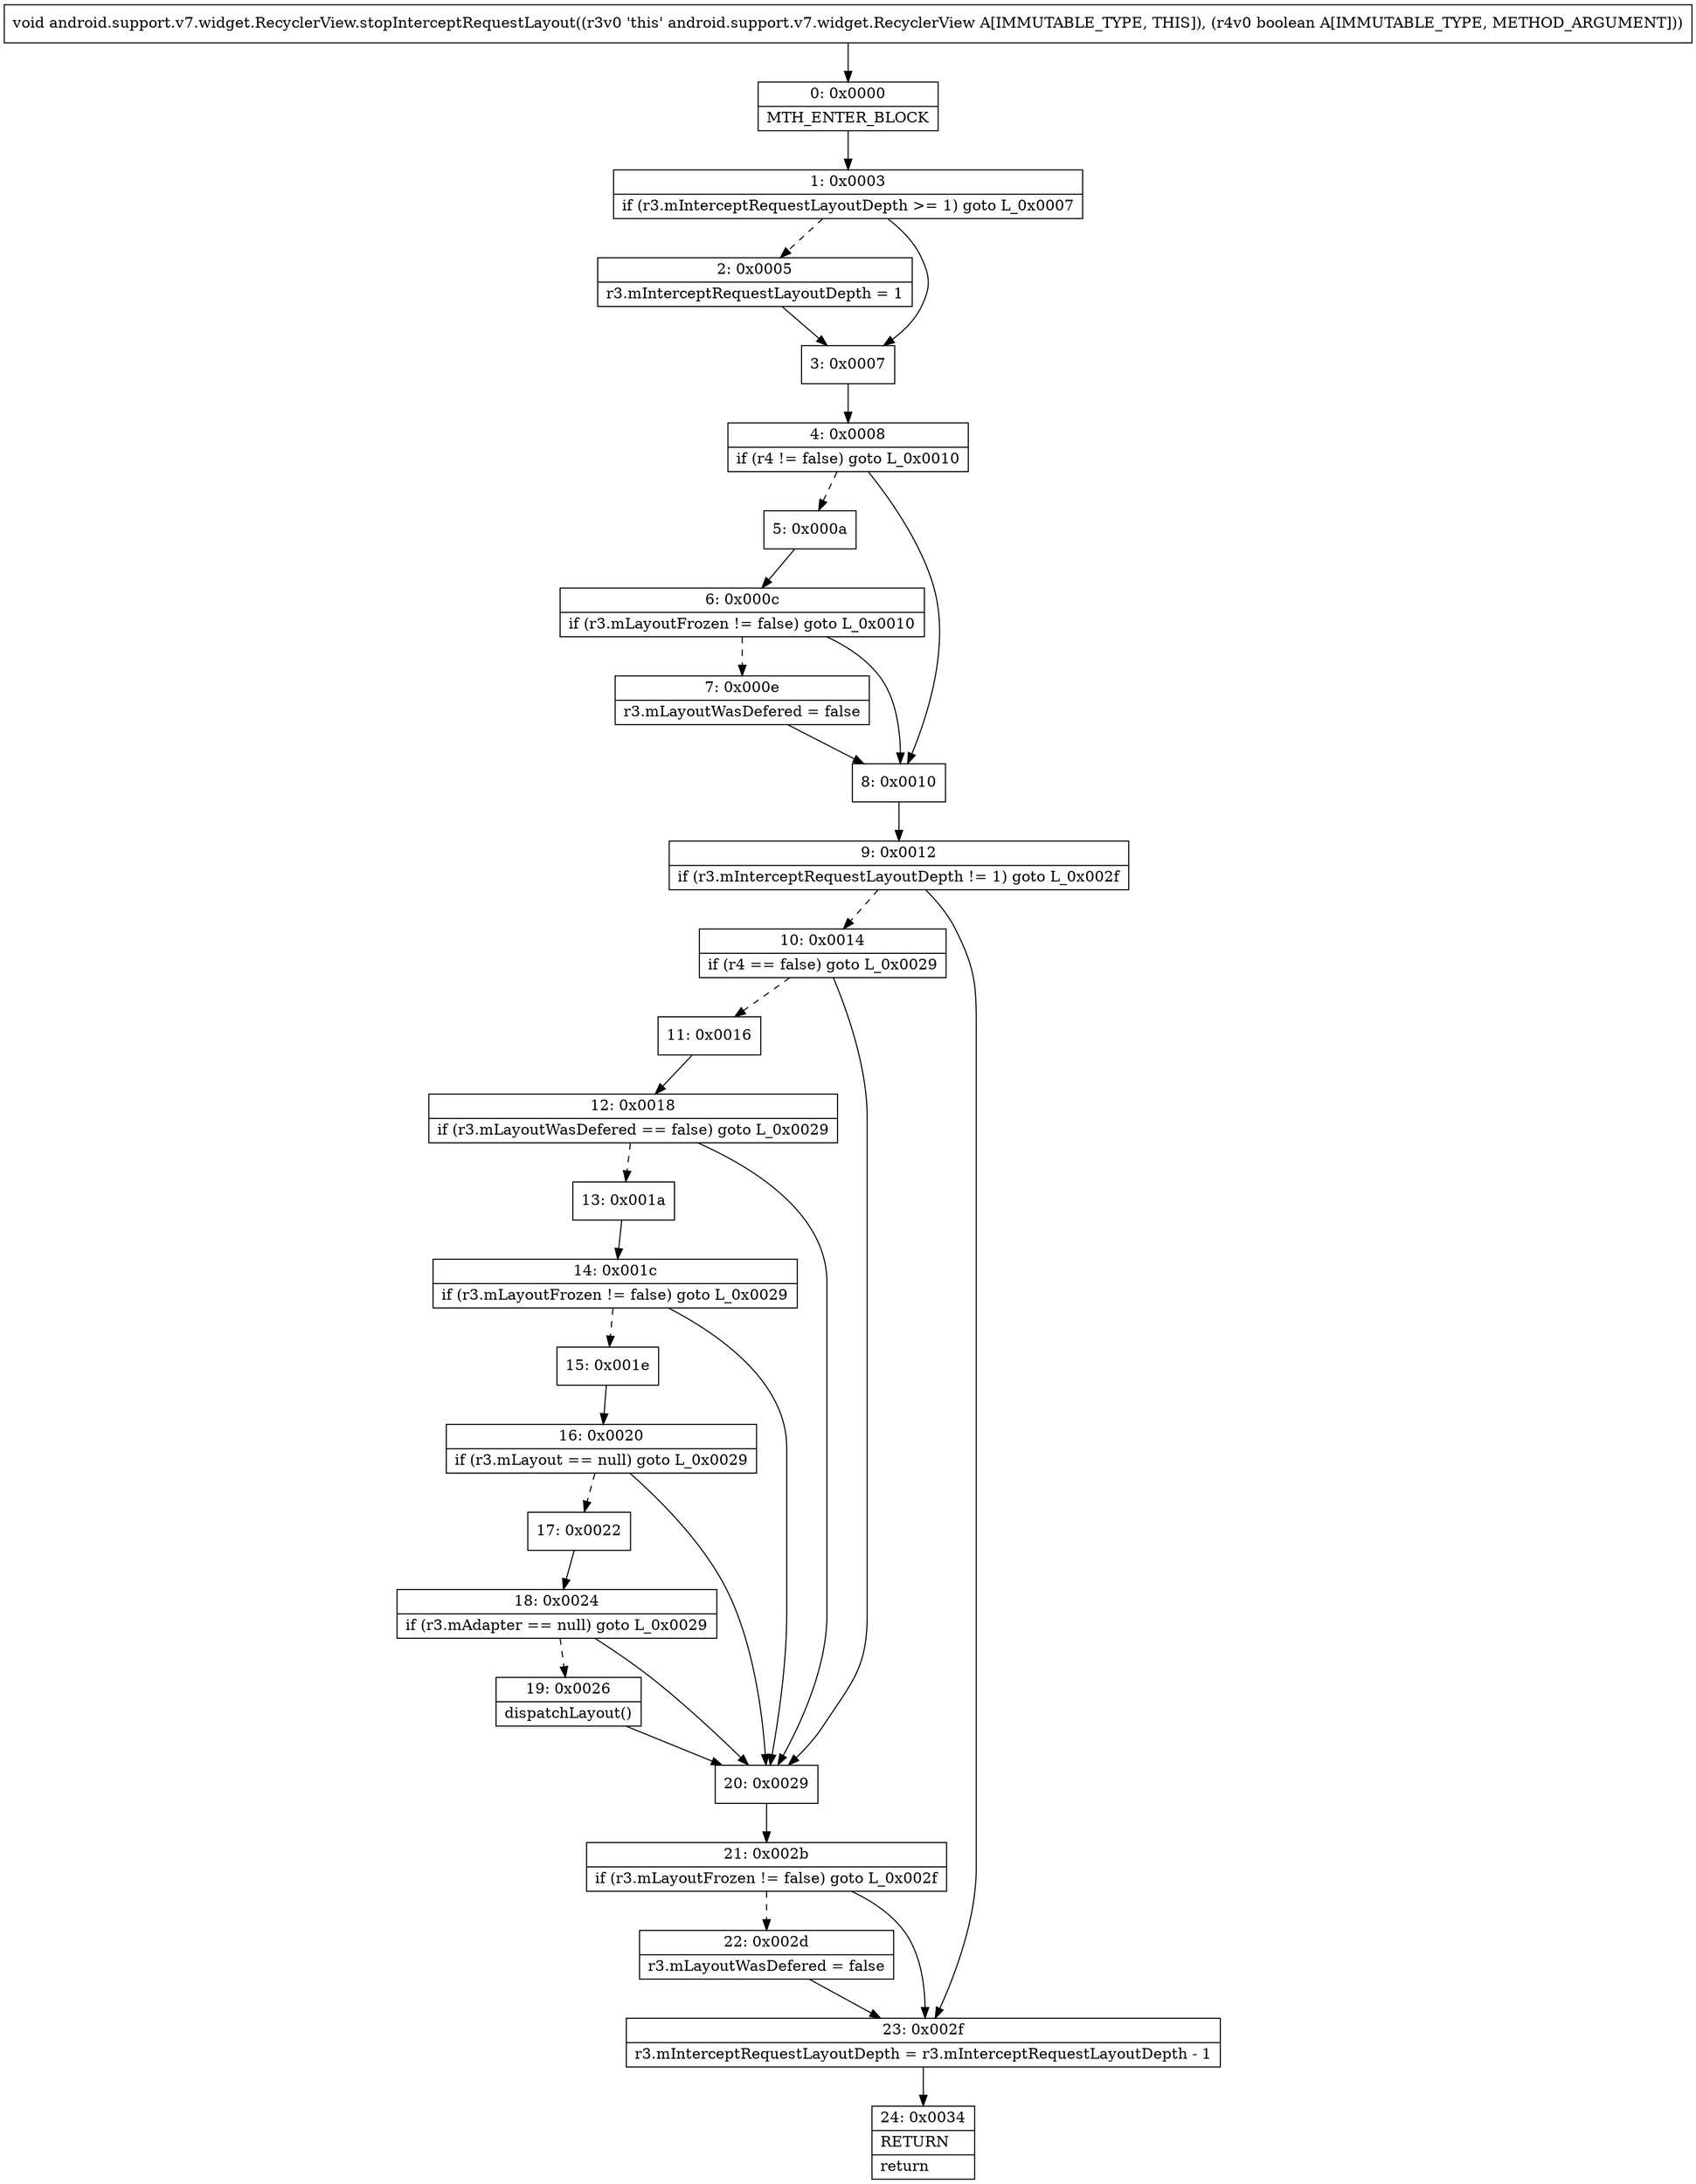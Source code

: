 digraph "CFG forandroid.support.v7.widget.RecyclerView.stopInterceptRequestLayout(Z)V" {
Node_0 [shape=record,label="{0\:\ 0x0000|MTH_ENTER_BLOCK\l}"];
Node_1 [shape=record,label="{1\:\ 0x0003|if (r3.mInterceptRequestLayoutDepth \>= 1) goto L_0x0007\l}"];
Node_2 [shape=record,label="{2\:\ 0x0005|r3.mInterceptRequestLayoutDepth = 1\l}"];
Node_3 [shape=record,label="{3\:\ 0x0007}"];
Node_4 [shape=record,label="{4\:\ 0x0008|if (r4 != false) goto L_0x0010\l}"];
Node_5 [shape=record,label="{5\:\ 0x000a}"];
Node_6 [shape=record,label="{6\:\ 0x000c|if (r3.mLayoutFrozen != false) goto L_0x0010\l}"];
Node_7 [shape=record,label="{7\:\ 0x000e|r3.mLayoutWasDefered = false\l}"];
Node_8 [shape=record,label="{8\:\ 0x0010}"];
Node_9 [shape=record,label="{9\:\ 0x0012|if (r3.mInterceptRequestLayoutDepth != 1) goto L_0x002f\l}"];
Node_10 [shape=record,label="{10\:\ 0x0014|if (r4 == false) goto L_0x0029\l}"];
Node_11 [shape=record,label="{11\:\ 0x0016}"];
Node_12 [shape=record,label="{12\:\ 0x0018|if (r3.mLayoutWasDefered == false) goto L_0x0029\l}"];
Node_13 [shape=record,label="{13\:\ 0x001a}"];
Node_14 [shape=record,label="{14\:\ 0x001c|if (r3.mLayoutFrozen != false) goto L_0x0029\l}"];
Node_15 [shape=record,label="{15\:\ 0x001e}"];
Node_16 [shape=record,label="{16\:\ 0x0020|if (r3.mLayout == null) goto L_0x0029\l}"];
Node_17 [shape=record,label="{17\:\ 0x0022}"];
Node_18 [shape=record,label="{18\:\ 0x0024|if (r3.mAdapter == null) goto L_0x0029\l}"];
Node_19 [shape=record,label="{19\:\ 0x0026|dispatchLayout()\l}"];
Node_20 [shape=record,label="{20\:\ 0x0029}"];
Node_21 [shape=record,label="{21\:\ 0x002b|if (r3.mLayoutFrozen != false) goto L_0x002f\l}"];
Node_22 [shape=record,label="{22\:\ 0x002d|r3.mLayoutWasDefered = false\l}"];
Node_23 [shape=record,label="{23\:\ 0x002f|r3.mInterceptRequestLayoutDepth = r3.mInterceptRequestLayoutDepth \- 1\l}"];
Node_24 [shape=record,label="{24\:\ 0x0034|RETURN\l|return\l}"];
MethodNode[shape=record,label="{void android.support.v7.widget.RecyclerView.stopInterceptRequestLayout((r3v0 'this' android.support.v7.widget.RecyclerView A[IMMUTABLE_TYPE, THIS]), (r4v0 boolean A[IMMUTABLE_TYPE, METHOD_ARGUMENT])) }"];
MethodNode -> Node_0;
Node_0 -> Node_1;
Node_1 -> Node_2[style=dashed];
Node_1 -> Node_3;
Node_2 -> Node_3;
Node_3 -> Node_4;
Node_4 -> Node_5[style=dashed];
Node_4 -> Node_8;
Node_5 -> Node_6;
Node_6 -> Node_7[style=dashed];
Node_6 -> Node_8;
Node_7 -> Node_8;
Node_8 -> Node_9;
Node_9 -> Node_10[style=dashed];
Node_9 -> Node_23;
Node_10 -> Node_11[style=dashed];
Node_10 -> Node_20;
Node_11 -> Node_12;
Node_12 -> Node_13[style=dashed];
Node_12 -> Node_20;
Node_13 -> Node_14;
Node_14 -> Node_15[style=dashed];
Node_14 -> Node_20;
Node_15 -> Node_16;
Node_16 -> Node_17[style=dashed];
Node_16 -> Node_20;
Node_17 -> Node_18;
Node_18 -> Node_19[style=dashed];
Node_18 -> Node_20;
Node_19 -> Node_20;
Node_20 -> Node_21;
Node_21 -> Node_22[style=dashed];
Node_21 -> Node_23;
Node_22 -> Node_23;
Node_23 -> Node_24;
}

